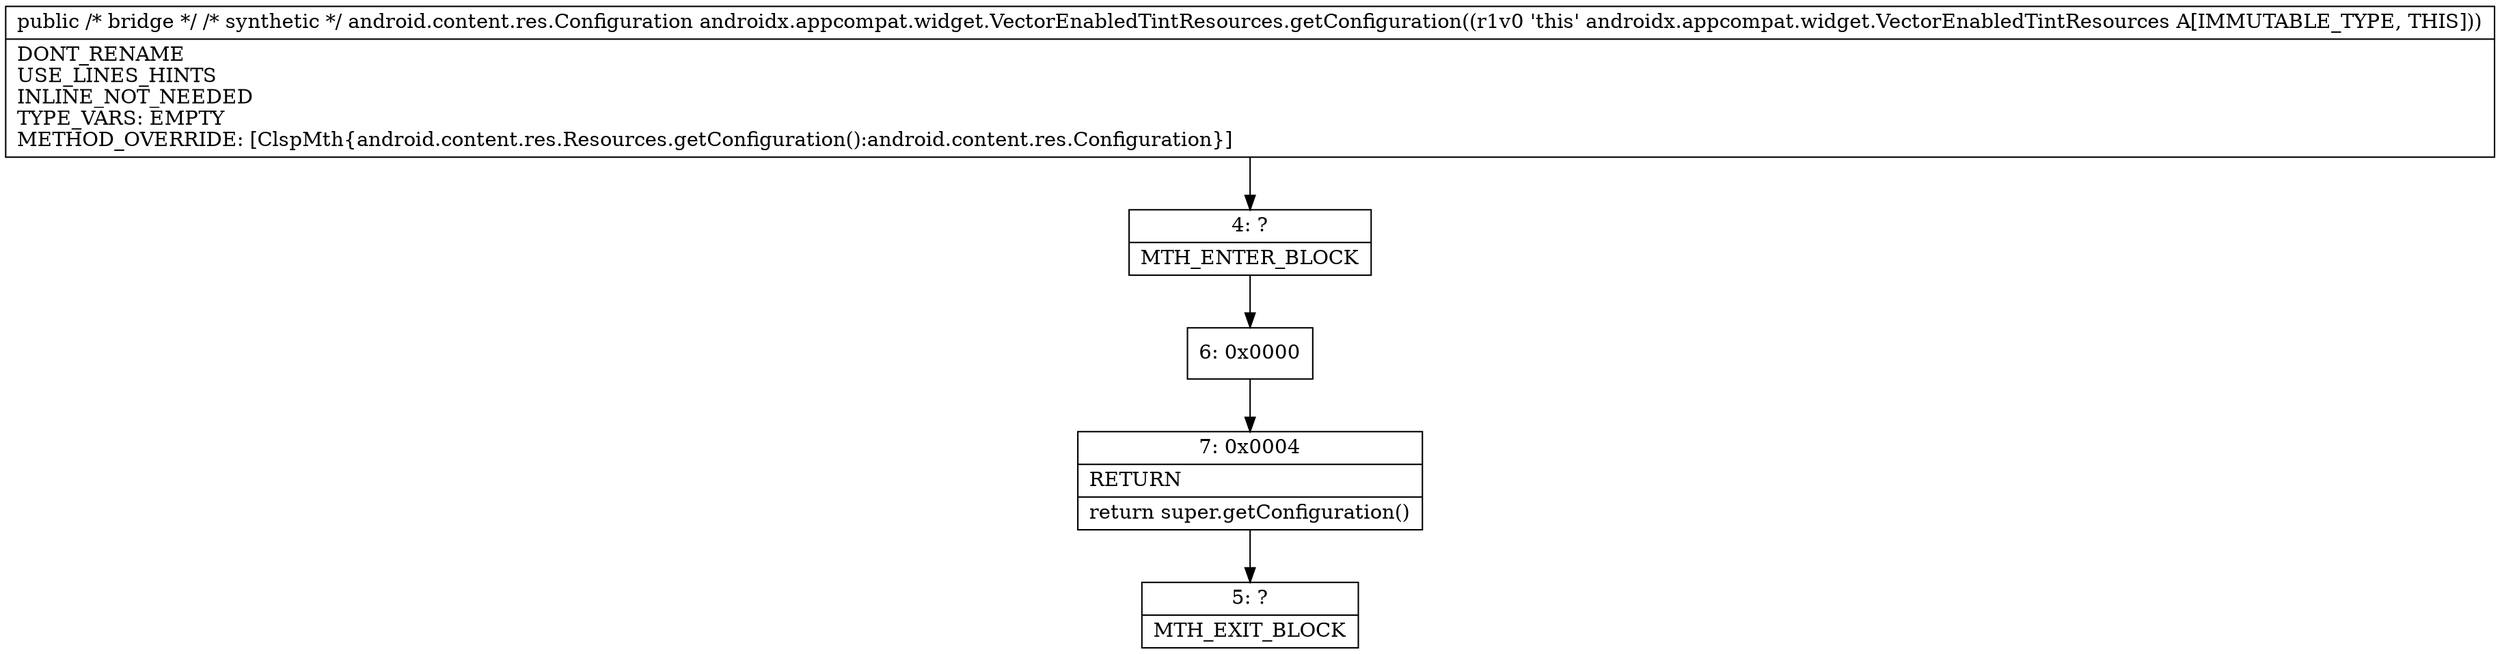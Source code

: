 digraph "CFG forandroidx.appcompat.widget.VectorEnabledTintResources.getConfiguration()Landroid\/content\/res\/Configuration;" {
Node_4 [shape=record,label="{4\:\ ?|MTH_ENTER_BLOCK\l}"];
Node_6 [shape=record,label="{6\:\ 0x0000}"];
Node_7 [shape=record,label="{7\:\ 0x0004|RETURN\l|return super.getConfiguration()\l}"];
Node_5 [shape=record,label="{5\:\ ?|MTH_EXIT_BLOCK\l}"];
MethodNode[shape=record,label="{public \/* bridge *\/ \/* synthetic *\/ android.content.res.Configuration androidx.appcompat.widget.VectorEnabledTintResources.getConfiguration((r1v0 'this' androidx.appcompat.widget.VectorEnabledTintResources A[IMMUTABLE_TYPE, THIS]))  | DONT_RENAME\lUSE_LINES_HINTS\lINLINE_NOT_NEEDED\lTYPE_VARS: EMPTY\lMETHOD_OVERRIDE: [ClspMth\{android.content.res.Resources.getConfiguration():android.content.res.Configuration\}]\l}"];
MethodNode -> Node_4;Node_4 -> Node_6;
Node_6 -> Node_7;
Node_7 -> Node_5;
}

